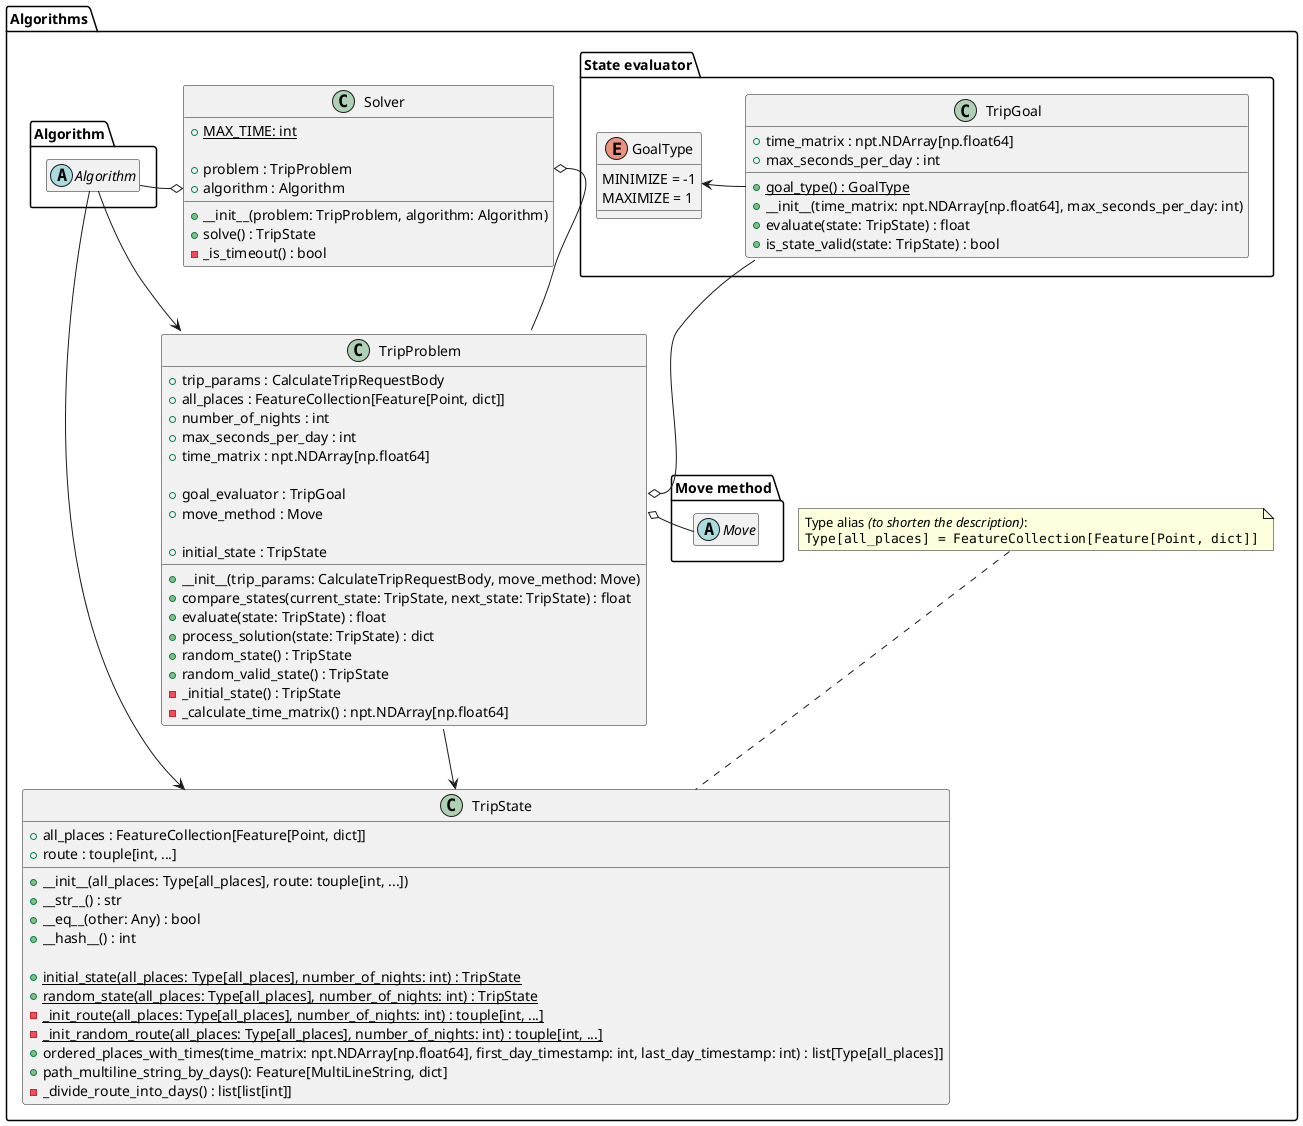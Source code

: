 @startuml Backend algorithms module classes

package "Algorithms" {

  package "Algorithm" {
    abstract class abstract_algorithm as "Algorithm" {}
    hide abstract_algorithm members
  }

  class Solver {
    +{static} MAX_TIME: int

    +problem : TripProblem
    +algorithm : Algorithm

    +__init__(problem: TripProblem, algorithm: Algorithm)
    +solve() : TripState
    -_is_timeout() : bool
  }

  package "State evaluator" {
    enum GoalType {
      MINIMIZE = -1
      MAXIMIZE = 1
    }

    class TripGoal {
      +time_matrix : npt.NDArray[np.float64]
      +max_seconds_per_day : int

      +{static} goal_type() : GoalType
      +__init__(time_matrix: npt.NDArray[np.float64], max_seconds_per_day: int)
      +evaluate(state: TripState) : float
      +is_state_valid(state: TripState) : bool
    }
  }

  class TripProblem {
    +trip_params : CalculateTripRequestBody
    +all_places : FeatureCollection[Feature[Point, dict]]
    +number_of_nights : int
    +max_seconds_per_day : int
    +time_matrix : npt.NDArray[np.float64]

    +goal_evaluator : TripGoal
    +move_method : Move

    +initial_state : TripState

    +__init__(trip_params: CalculateTripRequestBody, move_method: Move)
    +compare_states(current_state: TripState, next_state: TripState) : float
    +evaluate(state: TripState) : float
    +process_solution(state: TripState) : dict
    +random_state() : TripState
    +random_valid_state() : TripState
    -_initial_state() : TripState
    -_calculate_time_matrix() : npt.NDArray[np.float64]
  }

  class TripState {
    +all_places : FeatureCollection[Feature[Point, dict]]
    +route : touple[int, ...]

    +__init__(all_places: Type[all_places], route: touple[int, ...])
    +__str__() : str
    +__eq__(other: Any) : bool
    +__hash__() : int

    +{static} initial_state(all_places: Type[all_places], number_of_nights: int) : TripState
    +{static} random_state(all_places: Type[all_places], number_of_nights: int) : TripState
    -{static} _init_route(all_places: Type[all_places], number_of_nights: int) : touple[int, ...]
    -{static} _init_random_route(all_places: Type[all_places], number_of_nights: int) : touple[int, ...]
    +ordered_places_with_times(time_matrix: npt.NDArray[np.float64], first_day_timestamp: int, last_day_timestamp: int) : list[Type[all_places]]
    +path_multiline_string_by_days(): Feature[MultiLineString, dict]
    -_divide_route_into_days() : list[list[int]]
  }
  note top of TripState
    Type alias //(to shorten the description)//:
    <code>
    Type[all_places] = FeatureCollection[Feature[Point, dict]]
    </code>
  end note

  package "Move method" {
    abstract class Move {}
    hide Move members
  }

  Solver::problem o-- TripProblem
  Solver::algorithm o-right- abstract_algorithm

  GoalType <-right- TripGoal::goal_type

  TripProblem::goal_evaluator o-up- TripGoal


  TripProblem::move_method o-right- Move
  TripProblem --> TripState

  abstract_algorithm --> TripProblem
  abstract_algorithm --> TripState

  ' Just for positioning
  TripGoal -[hidden]- Move

}

@enduml